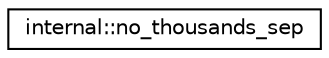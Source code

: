digraph "Graphical Class Hierarchy"
{
  edge [fontname="Helvetica",fontsize="10",labelfontname="Helvetica",labelfontsize="10"];
  node [fontname="Helvetica",fontsize="10",shape=record];
  rankdir="LR";
  Node1 [label="internal::no_thousands_sep",height=0.2,width=0.4,color="black", fillcolor="white", style="filled",URL="$structinternal_1_1no__thousands__sep.html"];
}
